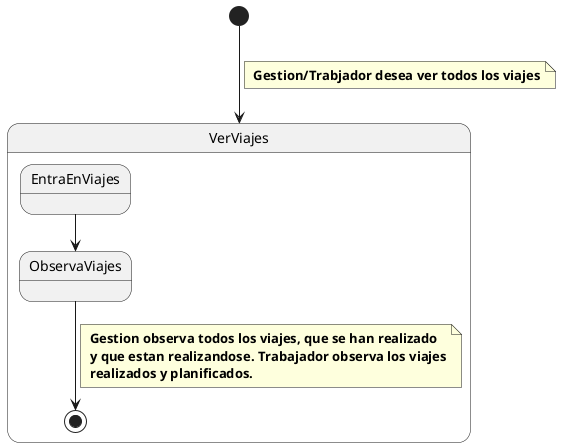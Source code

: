 @startuml VerViajes
    [*] --> VerViajes
note on link
 <b> Gestion/Trabjador desea ver todos los viajes
end note

State VerViajes{

    State StateEntraEnViajes as "EntraEnViajes"
    State StateObservaViajes as "ObservaViajes"

    StateEntraEnViajes --> StateObservaViajes 
    StateObservaViajes --> [*]
 note on link
 <b> Gestion observa todos los viajes, que se han realizado
 <b> y que estan realizandose. Trabajador observa los viajes
 <b> realizados y planificados.
end note

}

@enduml
